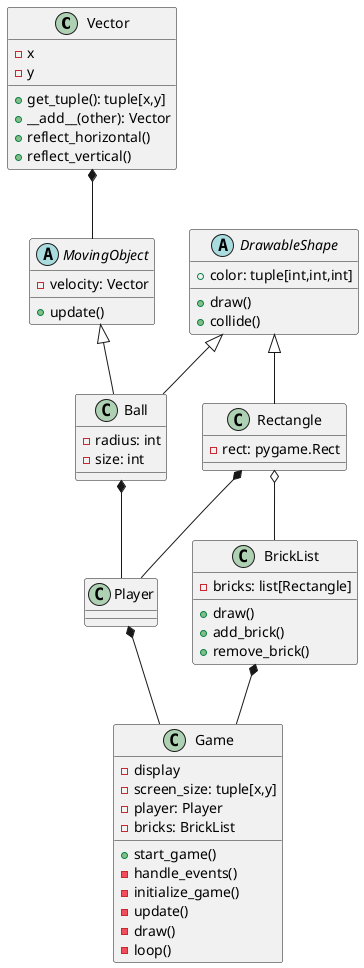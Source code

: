 @startuml class diagram
class Vector {
    - x
    - y
    + get_tuple(): tuple[x,y]
    + __add__(other): Vector
    + reflect_horizontal()
    + reflect_vertical()
}
class Game {
    - display
    - screen_size: tuple[x,y]
    - player: Player
    - bricks: BrickList
    + start_game()
    - handle_events()
    - initialize_game()
    - update()
    - draw()
    - loop()
}
class Player {

}
class BrickList {
    - bricks: list[Rectangle]
    + draw()
    + add_brick()
    + remove_brick()
}
class Rectangle {
    - rect: pygame.Rect
}
class Ball {
    - radius: int
    - size: int
}
abstract class DrawableShape {
    + color: tuple[int,int,int]
    + draw()
    + collide()
}
abstract class MovingObject {
    - velocity: Vector
    + update()
}
DrawableShape <|-- Rectangle
Rectangle *-- Player
MovingObject <|-- Ball
DrawableShape <|-- Ball
Vector *-- MovingObject
Rectangle o-- BrickList
BrickList *-- Game
Player *-- Game
Ball *-- Player

@enduml